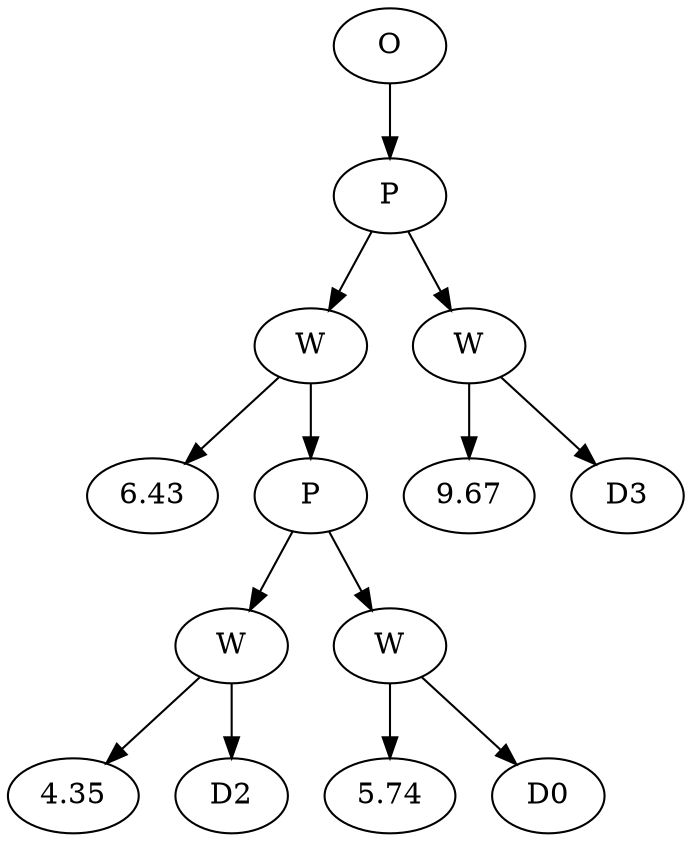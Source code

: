 // Tree
digraph {
	4293185 [label=O]
	4293186 [label=P]
	4293185 -> 4293186
	4293187 [label=W]
	4293186 -> 4293187
	4293188 [label=6.43]
	4293187 -> 4293188
	4293189 [label=P]
	4293187 -> 4293189
	4293190 [label=W]
	4293189 -> 4293190
	4293191 [label=4.35]
	4293190 -> 4293191
	4293192 [label=D2]
	4293190 -> 4293192
	4293193 [label=W]
	4293189 -> 4293193
	4293194 [label=5.74]
	4293193 -> 4293194
	4293195 [label=D0]
	4293193 -> 4293195
	4293196 [label=W]
	4293186 -> 4293196
	4293197 [label=9.67]
	4293196 -> 4293197
	4293198 [label=D3]
	4293196 -> 4293198
}
